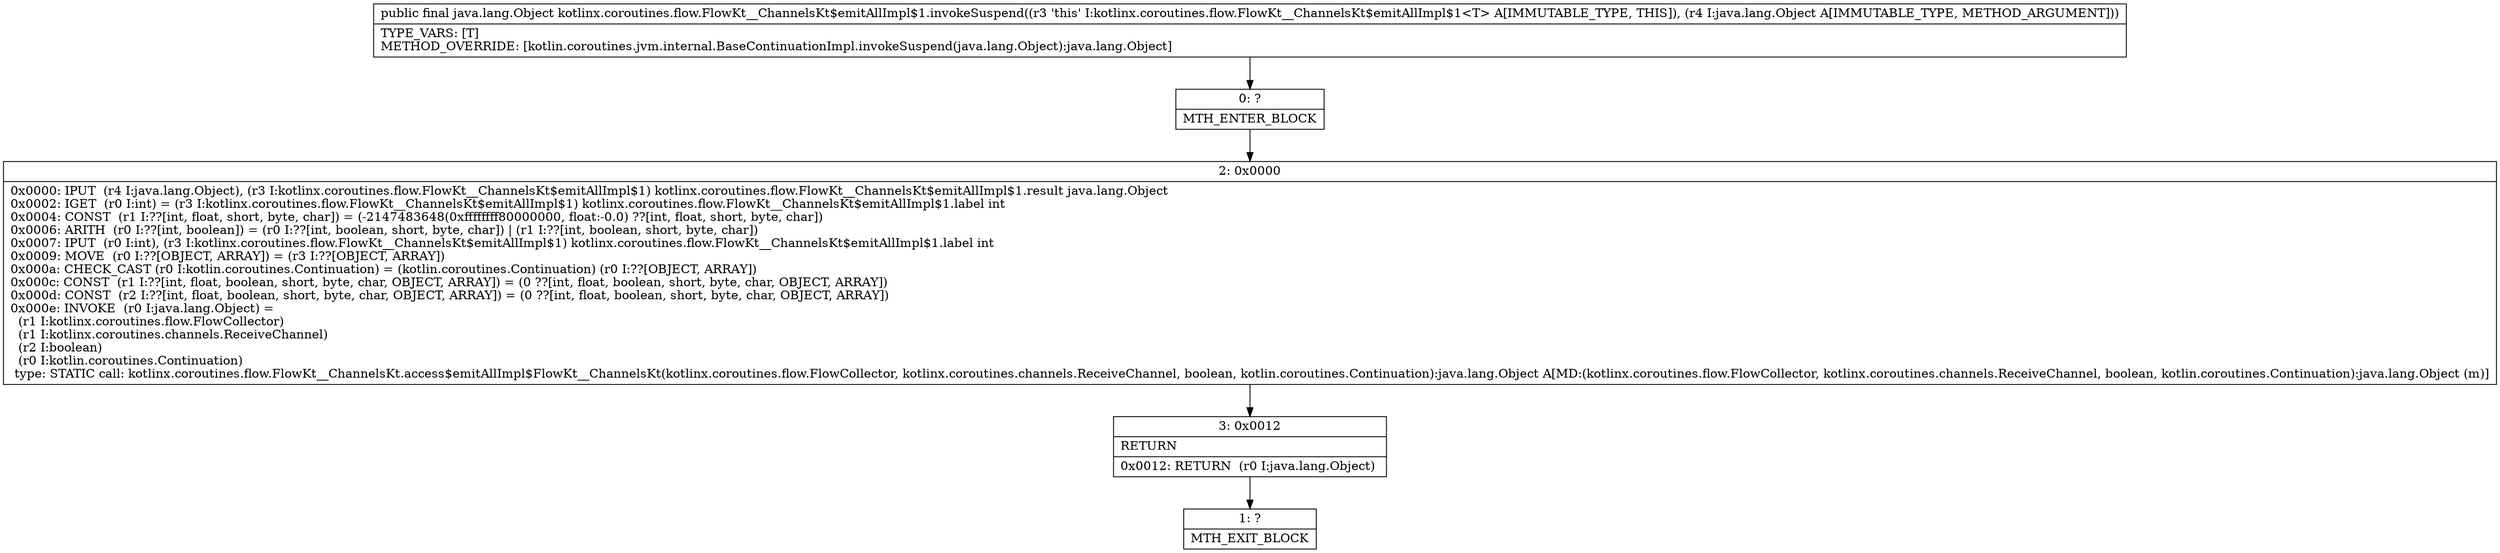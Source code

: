 digraph "CFG forkotlinx.coroutines.flow.FlowKt__ChannelsKt$emitAllImpl$1.invokeSuspend(Ljava\/lang\/Object;)Ljava\/lang\/Object;" {
Node_0 [shape=record,label="{0\:\ ?|MTH_ENTER_BLOCK\l}"];
Node_2 [shape=record,label="{2\:\ 0x0000|0x0000: IPUT  (r4 I:java.lang.Object), (r3 I:kotlinx.coroutines.flow.FlowKt__ChannelsKt$emitAllImpl$1) kotlinx.coroutines.flow.FlowKt__ChannelsKt$emitAllImpl$1.result java.lang.Object \l0x0002: IGET  (r0 I:int) = (r3 I:kotlinx.coroutines.flow.FlowKt__ChannelsKt$emitAllImpl$1) kotlinx.coroutines.flow.FlowKt__ChannelsKt$emitAllImpl$1.label int \l0x0004: CONST  (r1 I:??[int, float, short, byte, char]) = (\-2147483648(0xffffffff80000000, float:\-0.0) ??[int, float, short, byte, char]) \l0x0006: ARITH  (r0 I:??[int, boolean]) = (r0 I:??[int, boolean, short, byte, char]) \| (r1 I:??[int, boolean, short, byte, char]) \l0x0007: IPUT  (r0 I:int), (r3 I:kotlinx.coroutines.flow.FlowKt__ChannelsKt$emitAllImpl$1) kotlinx.coroutines.flow.FlowKt__ChannelsKt$emitAllImpl$1.label int \l0x0009: MOVE  (r0 I:??[OBJECT, ARRAY]) = (r3 I:??[OBJECT, ARRAY]) \l0x000a: CHECK_CAST (r0 I:kotlin.coroutines.Continuation) = (kotlin.coroutines.Continuation) (r0 I:??[OBJECT, ARRAY]) \l0x000c: CONST  (r1 I:??[int, float, boolean, short, byte, char, OBJECT, ARRAY]) = (0 ??[int, float, boolean, short, byte, char, OBJECT, ARRAY]) \l0x000d: CONST  (r2 I:??[int, float, boolean, short, byte, char, OBJECT, ARRAY]) = (0 ??[int, float, boolean, short, byte, char, OBJECT, ARRAY]) \l0x000e: INVOKE  (r0 I:java.lang.Object) = \l  (r1 I:kotlinx.coroutines.flow.FlowCollector)\l  (r1 I:kotlinx.coroutines.channels.ReceiveChannel)\l  (r2 I:boolean)\l  (r0 I:kotlin.coroutines.Continuation)\l type: STATIC call: kotlinx.coroutines.flow.FlowKt__ChannelsKt.access$emitAllImpl$FlowKt__ChannelsKt(kotlinx.coroutines.flow.FlowCollector, kotlinx.coroutines.channels.ReceiveChannel, boolean, kotlin.coroutines.Continuation):java.lang.Object A[MD:(kotlinx.coroutines.flow.FlowCollector, kotlinx.coroutines.channels.ReceiveChannel, boolean, kotlin.coroutines.Continuation):java.lang.Object (m)]\l}"];
Node_3 [shape=record,label="{3\:\ 0x0012|RETURN\l|0x0012: RETURN  (r0 I:java.lang.Object) \l}"];
Node_1 [shape=record,label="{1\:\ ?|MTH_EXIT_BLOCK\l}"];
MethodNode[shape=record,label="{public final java.lang.Object kotlinx.coroutines.flow.FlowKt__ChannelsKt$emitAllImpl$1.invokeSuspend((r3 'this' I:kotlinx.coroutines.flow.FlowKt__ChannelsKt$emitAllImpl$1\<T\> A[IMMUTABLE_TYPE, THIS]), (r4 I:java.lang.Object A[IMMUTABLE_TYPE, METHOD_ARGUMENT]))  | TYPE_VARS: [T]\lMETHOD_OVERRIDE: [kotlin.coroutines.jvm.internal.BaseContinuationImpl.invokeSuspend(java.lang.Object):java.lang.Object]\l}"];
MethodNode -> Node_0;Node_0 -> Node_2;
Node_2 -> Node_3;
Node_3 -> Node_1;
}

